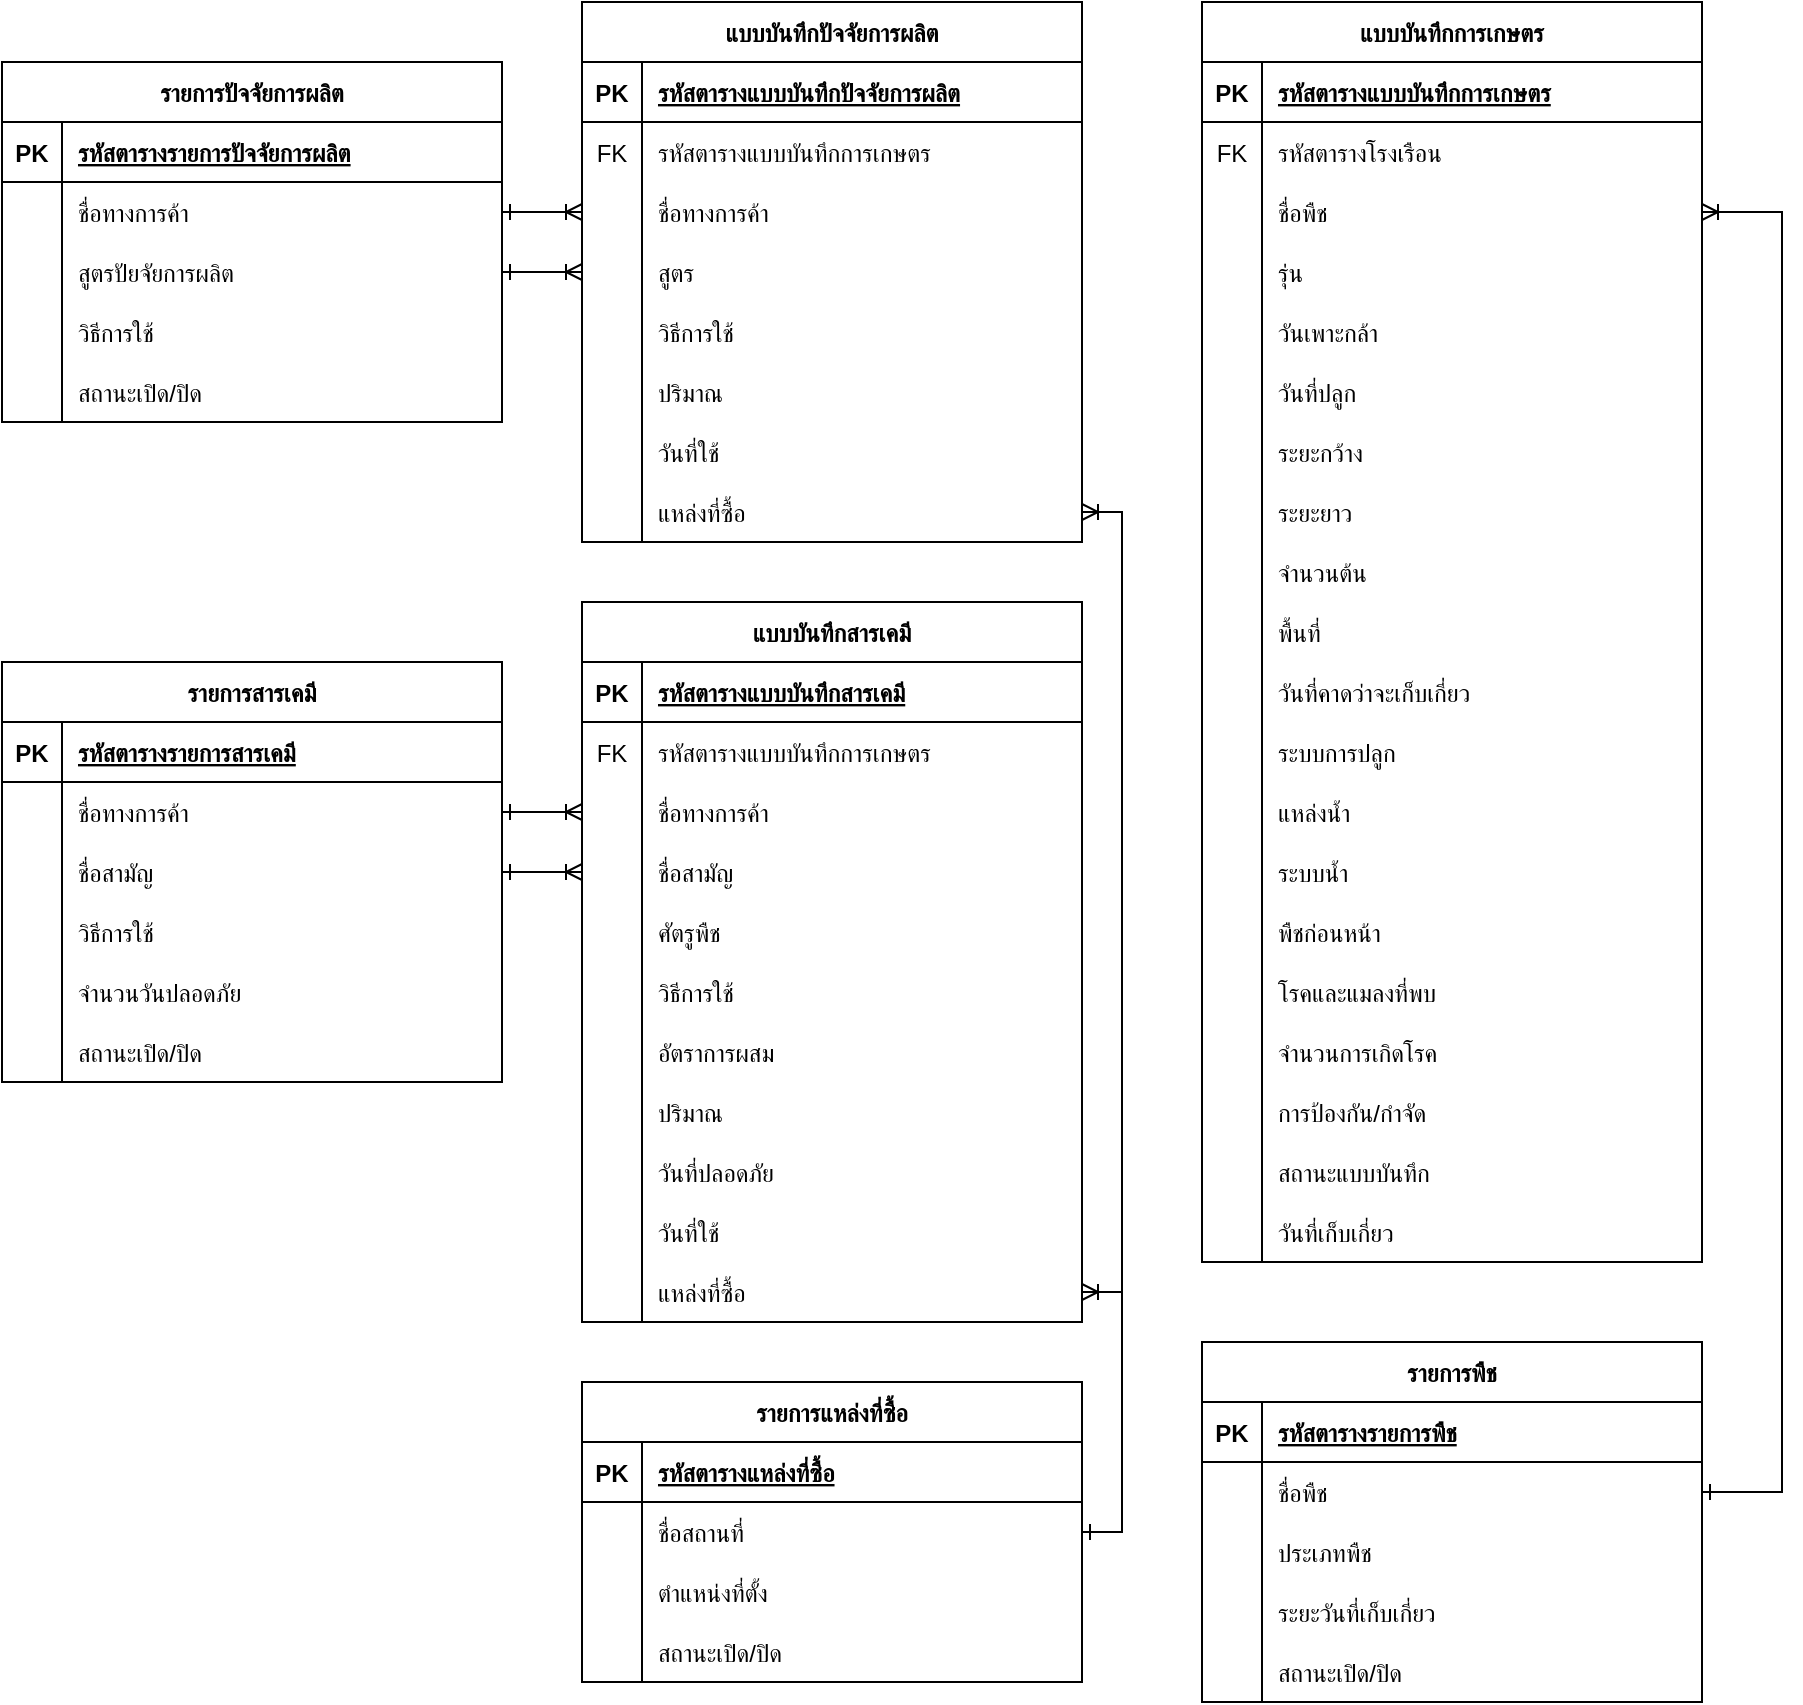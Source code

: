 <mxfile version="22.0.4" type="google">
  <diagram name="หน้า-1" id="a9iufac7fQIigksAjt5m">
    <mxGraphModel grid="1" page="1" gridSize="10" guides="1" tooltips="1" connect="1" arrows="1" fold="1" pageScale="1" pageWidth="827" pageHeight="1169" math="0" shadow="0">
      <root>
        <mxCell id="0" />
        <mxCell id="1" parent="0" />
        <mxCell id="EBDY0WHx-hTc3cElotci-1" value="รายการสารเคมี" style="shape=table;startSize=30;container=1;collapsible=1;childLayout=tableLayout;fixedRows=1;rowLines=0;fontStyle=1;align=center;resizeLast=1;" vertex="1" parent="1">
          <mxGeometry x="-520" y="530" width="250" height="210" as="geometry" />
        </mxCell>
        <mxCell id="EBDY0WHx-hTc3cElotci-2" value="" style="shape=partialRectangle;collapsible=0;dropTarget=0;pointerEvents=0;fillColor=none;points=[[0,0.5],[1,0.5]];portConstraint=eastwest;top=0;left=0;right=0;bottom=1;" vertex="1" parent="EBDY0WHx-hTc3cElotci-1">
          <mxGeometry y="30" width="250" height="30" as="geometry" />
        </mxCell>
        <mxCell id="EBDY0WHx-hTc3cElotci-3" value="PK" style="shape=partialRectangle;overflow=hidden;connectable=0;fillColor=none;top=0;left=0;bottom=0;right=0;fontStyle=1;" vertex="1" parent="EBDY0WHx-hTc3cElotci-2">
          <mxGeometry width="30" height="30" as="geometry">
            <mxRectangle width="30" height="30" as="alternateBounds" />
          </mxGeometry>
        </mxCell>
        <mxCell id="EBDY0WHx-hTc3cElotci-4" value="รหัสตารางรายการสารเคมี" style="shape=partialRectangle;overflow=hidden;connectable=0;fillColor=none;top=0;left=0;bottom=0;right=0;align=left;spacingLeft=6;fontStyle=5;" vertex="1" parent="EBDY0WHx-hTc3cElotci-2">
          <mxGeometry x="30" width="220" height="30" as="geometry">
            <mxRectangle width="220" height="30" as="alternateBounds" />
          </mxGeometry>
        </mxCell>
        <mxCell id="EBDY0WHx-hTc3cElotci-5" value="" style="shape=partialRectangle;collapsible=0;dropTarget=0;pointerEvents=0;fillColor=none;points=[[0,0.5],[1,0.5]];portConstraint=eastwest;top=0;left=0;right=0;bottom=0;" vertex="1" parent="EBDY0WHx-hTc3cElotci-1">
          <mxGeometry y="60" width="250" height="30" as="geometry" />
        </mxCell>
        <mxCell id="EBDY0WHx-hTc3cElotci-6" value="" style="shape=partialRectangle;overflow=hidden;connectable=0;fillColor=none;top=0;left=0;bottom=0;right=0;" vertex="1" parent="EBDY0WHx-hTc3cElotci-5">
          <mxGeometry width="30" height="30" as="geometry">
            <mxRectangle width="30" height="30" as="alternateBounds" />
          </mxGeometry>
        </mxCell>
        <mxCell id="EBDY0WHx-hTc3cElotci-7" value="ชื่อทางการค้า" style="shape=partialRectangle;overflow=hidden;connectable=0;fillColor=none;top=0;left=0;bottom=0;right=0;align=left;spacingLeft=6;" vertex="1" parent="EBDY0WHx-hTc3cElotci-5">
          <mxGeometry x="30" width="220" height="30" as="geometry">
            <mxRectangle width="220" height="30" as="alternateBounds" />
          </mxGeometry>
        </mxCell>
        <mxCell id="EBDY0WHx-hTc3cElotci-8" style="shape=partialRectangle;collapsible=0;dropTarget=0;pointerEvents=0;fillColor=none;points=[[0,0.5],[1,0.5]];portConstraint=eastwest;top=0;left=0;right=0;bottom=0;" vertex="1" parent="EBDY0WHx-hTc3cElotci-1">
          <mxGeometry y="90" width="250" height="30" as="geometry" />
        </mxCell>
        <mxCell id="EBDY0WHx-hTc3cElotci-9" value="" style="shape=partialRectangle;overflow=hidden;connectable=0;fillColor=none;top=0;left=0;bottom=0;right=0;" vertex="1" parent="EBDY0WHx-hTc3cElotci-8">
          <mxGeometry width="30" height="30" as="geometry">
            <mxRectangle width="30" height="30" as="alternateBounds" />
          </mxGeometry>
        </mxCell>
        <mxCell id="EBDY0WHx-hTc3cElotci-10" value="ชื่อสามัญ" style="shape=partialRectangle;overflow=hidden;connectable=0;fillColor=none;top=0;left=0;bottom=0;right=0;align=left;spacingLeft=6;" vertex="1" parent="EBDY0WHx-hTc3cElotci-8">
          <mxGeometry x="30" width="220" height="30" as="geometry">
            <mxRectangle width="220" height="30" as="alternateBounds" />
          </mxGeometry>
        </mxCell>
        <mxCell id="EBDY0WHx-hTc3cElotci-11" style="shape=partialRectangle;collapsible=0;dropTarget=0;pointerEvents=0;fillColor=none;points=[[0,0.5],[1,0.5]];portConstraint=eastwest;top=0;left=0;right=0;bottom=0;" vertex="1" parent="EBDY0WHx-hTc3cElotci-1">
          <mxGeometry y="120" width="250" height="30" as="geometry" />
        </mxCell>
        <mxCell id="EBDY0WHx-hTc3cElotci-12" style="shape=partialRectangle;overflow=hidden;connectable=0;fillColor=none;top=0;left=0;bottom=0;right=0;" vertex="1" parent="EBDY0WHx-hTc3cElotci-11">
          <mxGeometry width="30" height="30" as="geometry">
            <mxRectangle width="30" height="30" as="alternateBounds" />
          </mxGeometry>
        </mxCell>
        <mxCell id="EBDY0WHx-hTc3cElotci-13" value="วิธีการใช้" style="shape=partialRectangle;overflow=hidden;connectable=0;fillColor=none;top=0;left=0;bottom=0;right=0;align=left;spacingLeft=6;" vertex="1" parent="EBDY0WHx-hTc3cElotci-11">
          <mxGeometry x="30" width="220" height="30" as="geometry">
            <mxRectangle width="220" height="30" as="alternateBounds" />
          </mxGeometry>
        </mxCell>
        <mxCell id="EBDY0WHx-hTc3cElotci-14" style="shape=partialRectangle;collapsible=0;dropTarget=0;pointerEvents=0;fillColor=none;points=[[0,0.5],[1,0.5]];portConstraint=eastwest;top=0;left=0;right=0;bottom=0;" vertex="1" parent="EBDY0WHx-hTc3cElotci-1">
          <mxGeometry y="150" width="250" height="30" as="geometry" />
        </mxCell>
        <mxCell id="EBDY0WHx-hTc3cElotci-15" style="shape=partialRectangle;overflow=hidden;connectable=0;fillColor=none;top=0;left=0;bottom=0;right=0;" vertex="1" parent="EBDY0WHx-hTc3cElotci-14">
          <mxGeometry width="30" height="30" as="geometry">
            <mxRectangle width="30" height="30" as="alternateBounds" />
          </mxGeometry>
        </mxCell>
        <mxCell id="EBDY0WHx-hTc3cElotci-16" value="จำนวนวันปลอดภัย" style="shape=partialRectangle;overflow=hidden;connectable=0;fillColor=none;top=0;left=0;bottom=0;right=0;align=left;spacingLeft=6;" vertex="1" parent="EBDY0WHx-hTc3cElotci-14">
          <mxGeometry x="30" width="220" height="30" as="geometry">
            <mxRectangle width="220" height="30" as="alternateBounds" />
          </mxGeometry>
        </mxCell>
        <mxCell id="EBDY0WHx-hTc3cElotci-17" style="shape=partialRectangle;collapsible=0;dropTarget=0;pointerEvents=0;fillColor=none;points=[[0,0.5],[1,0.5]];portConstraint=eastwest;top=0;left=0;right=0;bottom=0;" vertex="1" parent="EBDY0WHx-hTc3cElotci-1">
          <mxGeometry y="180" width="250" height="30" as="geometry" />
        </mxCell>
        <mxCell id="EBDY0WHx-hTc3cElotci-18" value="" style="shape=partialRectangle;overflow=hidden;connectable=0;fillColor=none;top=0;left=0;bottom=0;right=0;" vertex="1" parent="EBDY0WHx-hTc3cElotci-17">
          <mxGeometry width="30" height="30" as="geometry">
            <mxRectangle width="30" height="30" as="alternateBounds" />
          </mxGeometry>
        </mxCell>
        <mxCell id="EBDY0WHx-hTc3cElotci-19" value="สถานะเปิด/ปิด" style="shape=partialRectangle;overflow=hidden;connectable=0;fillColor=none;top=0;left=0;bottom=0;right=0;align=left;spacingLeft=6;" vertex="1" parent="EBDY0WHx-hTc3cElotci-17">
          <mxGeometry x="30" width="220" height="30" as="geometry">
            <mxRectangle width="220" height="30" as="alternateBounds" />
          </mxGeometry>
        </mxCell>
        <mxCell id="EBDY0WHx-hTc3cElotci-20" value="รายการปัจจัยการผลิต" style="shape=table;startSize=30;container=1;collapsible=1;childLayout=tableLayout;fixedRows=1;rowLines=0;fontStyle=1;align=center;resizeLast=1;flipV=0;" vertex="1" parent="1">
          <mxGeometry x="-520" y="230" width="250" height="180" as="geometry" />
        </mxCell>
        <mxCell id="EBDY0WHx-hTc3cElotci-21" value="" style="shape=partialRectangle;collapsible=0;dropTarget=0;pointerEvents=0;fillColor=none;points=[[0,0.5],[1,0.5]];portConstraint=eastwest;top=0;left=0;right=0;bottom=1;" vertex="1" parent="EBDY0WHx-hTc3cElotci-20">
          <mxGeometry y="30" width="250" height="30" as="geometry" />
        </mxCell>
        <mxCell id="EBDY0WHx-hTc3cElotci-22" value="PK" style="shape=partialRectangle;overflow=hidden;connectable=0;fillColor=none;top=0;left=0;bottom=0;right=0;fontStyle=1;" vertex="1" parent="EBDY0WHx-hTc3cElotci-21">
          <mxGeometry width="30" height="30" as="geometry">
            <mxRectangle width="30" height="30" as="alternateBounds" />
          </mxGeometry>
        </mxCell>
        <mxCell id="EBDY0WHx-hTc3cElotci-23" value="รหัสตารางรายการปัจจัยการผลิต" style="shape=partialRectangle;overflow=hidden;connectable=0;fillColor=none;top=0;left=0;bottom=0;right=0;align=left;spacingLeft=6;fontStyle=5;" vertex="1" parent="EBDY0WHx-hTc3cElotci-21">
          <mxGeometry x="30" width="220" height="30" as="geometry">
            <mxRectangle width="220" height="30" as="alternateBounds" />
          </mxGeometry>
        </mxCell>
        <mxCell id="EBDY0WHx-hTc3cElotci-24" value="" style="shape=partialRectangle;collapsible=0;dropTarget=0;pointerEvents=0;fillColor=none;points=[[0,0.5],[1,0.5]];portConstraint=eastwest;top=0;left=0;right=0;bottom=0;" vertex="1" parent="EBDY0WHx-hTc3cElotci-20">
          <mxGeometry y="60" width="250" height="30" as="geometry" />
        </mxCell>
        <mxCell id="EBDY0WHx-hTc3cElotci-25" value="" style="shape=partialRectangle;overflow=hidden;connectable=0;fillColor=none;top=0;left=0;bottom=0;right=0;" vertex="1" parent="EBDY0WHx-hTc3cElotci-24">
          <mxGeometry width="30" height="30" as="geometry">
            <mxRectangle width="30" height="30" as="alternateBounds" />
          </mxGeometry>
        </mxCell>
        <mxCell id="EBDY0WHx-hTc3cElotci-26" value="ชื่อทางการค้า" style="shape=partialRectangle;overflow=hidden;connectable=0;fillColor=none;top=0;left=0;bottom=0;right=0;align=left;spacingLeft=6;" vertex="1" parent="EBDY0WHx-hTc3cElotci-24">
          <mxGeometry x="30" width="220" height="30" as="geometry">
            <mxRectangle width="220" height="30" as="alternateBounds" />
          </mxGeometry>
        </mxCell>
        <mxCell id="EBDY0WHx-hTc3cElotci-27" style="shape=partialRectangle;collapsible=0;dropTarget=0;pointerEvents=0;fillColor=none;points=[[0,0.5],[1,0.5]];portConstraint=eastwest;top=0;left=0;right=0;bottom=0;" vertex="1" parent="EBDY0WHx-hTc3cElotci-20">
          <mxGeometry y="90" width="250" height="30" as="geometry" />
        </mxCell>
        <mxCell id="EBDY0WHx-hTc3cElotci-28" value="" style="shape=partialRectangle;overflow=hidden;connectable=0;fillColor=none;top=0;left=0;bottom=0;right=0;" vertex="1" parent="EBDY0WHx-hTc3cElotci-27">
          <mxGeometry width="30" height="30" as="geometry">
            <mxRectangle width="30" height="30" as="alternateBounds" />
          </mxGeometry>
        </mxCell>
        <mxCell id="EBDY0WHx-hTc3cElotci-29" value="สูตรปัยจัยการผลิต" style="shape=partialRectangle;overflow=hidden;connectable=0;fillColor=none;top=0;left=0;bottom=0;right=0;align=left;spacingLeft=6;" vertex="1" parent="EBDY0WHx-hTc3cElotci-27">
          <mxGeometry x="30" width="220" height="30" as="geometry">
            <mxRectangle width="220" height="30" as="alternateBounds" />
          </mxGeometry>
        </mxCell>
        <mxCell id="EBDY0WHx-hTc3cElotci-30" style="shape=partialRectangle;collapsible=0;dropTarget=0;pointerEvents=0;fillColor=none;points=[[0,0.5],[1,0.5]];portConstraint=eastwest;top=0;left=0;right=0;bottom=0;" vertex="1" parent="EBDY0WHx-hTc3cElotci-20">
          <mxGeometry y="120" width="250" height="30" as="geometry" />
        </mxCell>
        <mxCell id="EBDY0WHx-hTc3cElotci-31" style="shape=partialRectangle;overflow=hidden;connectable=0;fillColor=none;top=0;left=0;bottom=0;right=0;" vertex="1" parent="EBDY0WHx-hTc3cElotci-30">
          <mxGeometry width="30" height="30" as="geometry">
            <mxRectangle width="30" height="30" as="alternateBounds" />
          </mxGeometry>
        </mxCell>
        <mxCell id="EBDY0WHx-hTc3cElotci-32" value="วิธีการใช้" style="shape=partialRectangle;overflow=hidden;connectable=0;fillColor=none;top=0;left=0;bottom=0;right=0;align=left;spacingLeft=6;" vertex="1" parent="EBDY0WHx-hTc3cElotci-30">
          <mxGeometry x="30" width="220" height="30" as="geometry">
            <mxRectangle width="220" height="30" as="alternateBounds" />
          </mxGeometry>
        </mxCell>
        <mxCell id="EBDY0WHx-hTc3cElotci-33" style="shape=partialRectangle;collapsible=0;dropTarget=0;pointerEvents=0;fillColor=none;points=[[0,0.5],[1,0.5]];portConstraint=eastwest;top=0;left=0;right=0;bottom=0;" vertex="1" parent="EBDY0WHx-hTc3cElotci-20">
          <mxGeometry y="150" width="250" height="30" as="geometry" />
        </mxCell>
        <mxCell id="EBDY0WHx-hTc3cElotci-34" style="shape=partialRectangle;overflow=hidden;connectable=0;fillColor=none;top=0;left=0;bottom=0;right=0;" vertex="1" parent="EBDY0WHx-hTc3cElotci-33">
          <mxGeometry width="30" height="30" as="geometry">
            <mxRectangle width="30" height="30" as="alternateBounds" />
          </mxGeometry>
        </mxCell>
        <mxCell id="EBDY0WHx-hTc3cElotci-35" value="สถานะเปิด/ปิด" style="shape=partialRectangle;overflow=hidden;connectable=0;fillColor=none;top=0;left=0;bottom=0;right=0;align=left;spacingLeft=6;" vertex="1" parent="EBDY0WHx-hTc3cElotci-33">
          <mxGeometry x="30" width="220" height="30" as="geometry">
            <mxRectangle width="220" height="30" as="alternateBounds" />
          </mxGeometry>
        </mxCell>
        <mxCell id="EBDY0WHx-hTc3cElotci-36" value="แบบบันทึกสารเคมี" style="shape=table;startSize=30;container=1;collapsible=1;childLayout=tableLayout;fixedRows=1;rowLines=0;fontStyle=1;align=center;resizeLast=1;" vertex="1" parent="1">
          <mxGeometry x="-230" y="500" width="250" height="360" as="geometry" />
        </mxCell>
        <mxCell id="EBDY0WHx-hTc3cElotci-37" value="" style="shape=partialRectangle;collapsible=0;dropTarget=0;pointerEvents=0;fillColor=none;points=[[0,0.5],[1,0.5]];portConstraint=eastwest;top=0;left=0;right=0;bottom=1;" vertex="1" parent="EBDY0WHx-hTc3cElotci-36">
          <mxGeometry y="30" width="250" height="30" as="geometry" />
        </mxCell>
        <mxCell id="EBDY0WHx-hTc3cElotci-38" value="PK" style="shape=partialRectangle;overflow=hidden;connectable=0;fillColor=none;top=0;left=0;bottom=0;right=0;fontStyle=1;" vertex="1" parent="EBDY0WHx-hTc3cElotci-37">
          <mxGeometry width="30" height="30" as="geometry">
            <mxRectangle width="30" height="30" as="alternateBounds" />
          </mxGeometry>
        </mxCell>
        <mxCell id="EBDY0WHx-hTc3cElotci-39" value="รหัสตารางแบบบันทึกสารเคมี" style="shape=partialRectangle;overflow=hidden;connectable=0;fillColor=none;top=0;left=0;bottom=0;right=0;align=left;spacingLeft=6;fontStyle=5;" vertex="1" parent="EBDY0WHx-hTc3cElotci-37">
          <mxGeometry x="30" width="220" height="30" as="geometry">
            <mxRectangle width="220" height="30" as="alternateBounds" />
          </mxGeometry>
        </mxCell>
        <mxCell id="EBDY0WHx-hTc3cElotci-40" value="" style="shape=partialRectangle;collapsible=0;dropTarget=0;pointerEvents=0;fillColor=none;points=[[0,0.5],[1,0.5]];portConstraint=eastwest;top=0;left=0;right=0;bottom=0;" vertex="1" parent="EBDY0WHx-hTc3cElotci-36">
          <mxGeometry y="60" width="250" height="30" as="geometry" />
        </mxCell>
        <mxCell id="EBDY0WHx-hTc3cElotci-41" value="FK" style="shape=partialRectangle;overflow=hidden;connectable=0;fillColor=none;top=0;left=0;bottom=0;right=0;" vertex="1" parent="EBDY0WHx-hTc3cElotci-40">
          <mxGeometry width="30" height="30" as="geometry">
            <mxRectangle width="30" height="30" as="alternateBounds" />
          </mxGeometry>
        </mxCell>
        <mxCell id="EBDY0WHx-hTc3cElotci-42" value="รหัสตารางแบบบันทึกการเกษตร" style="shape=partialRectangle;overflow=hidden;connectable=0;fillColor=none;top=0;left=0;bottom=0;right=0;align=left;spacingLeft=6;" vertex="1" parent="EBDY0WHx-hTc3cElotci-40">
          <mxGeometry x="30" width="220" height="30" as="geometry">
            <mxRectangle width="220" height="30" as="alternateBounds" />
          </mxGeometry>
        </mxCell>
        <mxCell id="EBDY0WHx-hTc3cElotci-43" style="shape=partialRectangle;collapsible=0;dropTarget=0;pointerEvents=0;fillColor=none;points=[[0,0.5],[1,0.5]];portConstraint=eastwest;top=0;left=0;right=0;bottom=0;" vertex="1" parent="EBDY0WHx-hTc3cElotci-36">
          <mxGeometry y="90" width="250" height="30" as="geometry" />
        </mxCell>
        <mxCell id="EBDY0WHx-hTc3cElotci-44" value="" style="shape=partialRectangle;overflow=hidden;connectable=0;fillColor=none;top=0;left=0;bottom=0;right=0;" vertex="1" parent="EBDY0WHx-hTc3cElotci-43">
          <mxGeometry width="30" height="30" as="geometry">
            <mxRectangle width="30" height="30" as="alternateBounds" />
          </mxGeometry>
        </mxCell>
        <mxCell id="EBDY0WHx-hTc3cElotci-45" value="ชื่อทางการค้า" style="shape=partialRectangle;overflow=hidden;connectable=0;fillColor=none;top=0;left=0;bottom=0;right=0;align=left;spacingLeft=6;" vertex="1" parent="EBDY0WHx-hTc3cElotci-43">
          <mxGeometry x="30" width="220" height="30" as="geometry">
            <mxRectangle width="220" height="30" as="alternateBounds" />
          </mxGeometry>
        </mxCell>
        <mxCell id="EBDY0WHx-hTc3cElotci-46" style="shape=partialRectangle;collapsible=0;dropTarget=0;pointerEvents=0;fillColor=none;points=[[0,0.5],[1,0.5]];portConstraint=eastwest;top=0;left=0;right=0;bottom=0;" vertex="1" parent="EBDY0WHx-hTc3cElotci-36">
          <mxGeometry y="120" width="250" height="30" as="geometry" />
        </mxCell>
        <mxCell id="EBDY0WHx-hTc3cElotci-47" style="shape=partialRectangle;overflow=hidden;connectable=0;fillColor=none;top=0;left=0;bottom=0;right=0;" vertex="1" parent="EBDY0WHx-hTc3cElotci-46">
          <mxGeometry width="30" height="30" as="geometry">
            <mxRectangle width="30" height="30" as="alternateBounds" />
          </mxGeometry>
        </mxCell>
        <mxCell id="EBDY0WHx-hTc3cElotci-48" value="ชื่อสามัญ" style="shape=partialRectangle;overflow=hidden;connectable=0;fillColor=none;top=0;left=0;bottom=0;right=0;align=left;spacingLeft=6;" vertex="1" parent="EBDY0WHx-hTc3cElotci-46">
          <mxGeometry x="30" width="220" height="30" as="geometry">
            <mxRectangle width="220" height="30" as="alternateBounds" />
          </mxGeometry>
        </mxCell>
        <mxCell id="EBDY0WHx-hTc3cElotci-49" style="shape=partialRectangle;collapsible=0;dropTarget=0;pointerEvents=0;fillColor=none;points=[[0,0.5],[1,0.5]];portConstraint=eastwest;top=0;left=0;right=0;bottom=0;" vertex="1" parent="EBDY0WHx-hTc3cElotci-36">
          <mxGeometry y="150" width="250" height="30" as="geometry" />
        </mxCell>
        <mxCell id="EBDY0WHx-hTc3cElotci-50" style="shape=partialRectangle;overflow=hidden;connectable=0;fillColor=none;top=0;left=0;bottom=0;right=0;" vertex="1" parent="EBDY0WHx-hTc3cElotci-49">
          <mxGeometry width="30" height="30" as="geometry">
            <mxRectangle width="30" height="30" as="alternateBounds" />
          </mxGeometry>
        </mxCell>
        <mxCell id="EBDY0WHx-hTc3cElotci-51" value="ศัตรูพืช" style="shape=partialRectangle;overflow=hidden;connectable=0;fillColor=none;top=0;left=0;bottom=0;right=0;align=left;spacingLeft=6;" vertex="1" parent="EBDY0WHx-hTc3cElotci-49">
          <mxGeometry x="30" width="220" height="30" as="geometry">
            <mxRectangle width="220" height="30" as="alternateBounds" />
          </mxGeometry>
        </mxCell>
        <mxCell id="EBDY0WHx-hTc3cElotci-52" style="shape=partialRectangle;collapsible=0;dropTarget=0;pointerEvents=0;fillColor=none;points=[[0,0.5],[1,0.5]];portConstraint=eastwest;top=0;left=0;right=0;bottom=0;" vertex="1" parent="EBDY0WHx-hTc3cElotci-36">
          <mxGeometry y="180" width="250" height="30" as="geometry" />
        </mxCell>
        <mxCell id="EBDY0WHx-hTc3cElotci-53" value="" style="shape=partialRectangle;overflow=hidden;connectable=0;fillColor=none;top=0;left=0;bottom=0;right=0;" vertex="1" parent="EBDY0WHx-hTc3cElotci-52">
          <mxGeometry width="30" height="30" as="geometry">
            <mxRectangle width="30" height="30" as="alternateBounds" />
          </mxGeometry>
        </mxCell>
        <mxCell id="EBDY0WHx-hTc3cElotci-54" value="วิธีการใช้" style="shape=partialRectangle;overflow=hidden;connectable=0;fillColor=none;top=0;left=0;bottom=0;right=0;align=left;spacingLeft=6;" vertex="1" parent="EBDY0WHx-hTc3cElotci-52">
          <mxGeometry x="30" width="220" height="30" as="geometry">
            <mxRectangle width="220" height="30" as="alternateBounds" />
          </mxGeometry>
        </mxCell>
        <mxCell id="EBDY0WHx-hTc3cElotci-55" style="shape=partialRectangle;collapsible=0;dropTarget=0;pointerEvents=0;fillColor=none;points=[[0,0.5],[1,0.5]];portConstraint=eastwest;top=0;left=0;right=0;bottom=0;" vertex="1" parent="EBDY0WHx-hTc3cElotci-36">
          <mxGeometry y="210" width="250" height="30" as="geometry" />
        </mxCell>
        <mxCell id="EBDY0WHx-hTc3cElotci-56" style="shape=partialRectangle;overflow=hidden;connectable=0;fillColor=none;top=0;left=0;bottom=0;right=0;" vertex="1" parent="EBDY0WHx-hTc3cElotci-55">
          <mxGeometry width="30" height="30" as="geometry">
            <mxRectangle width="30" height="30" as="alternateBounds" />
          </mxGeometry>
        </mxCell>
        <mxCell id="EBDY0WHx-hTc3cElotci-57" value="อัตราการผสม" style="shape=partialRectangle;overflow=hidden;connectable=0;fillColor=none;top=0;left=0;bottom=0;right=0;align=left;spacingLeft=6;" vertex="1" parent="EBDY0WHx-hTc3cElotci-55">
          <mxGeometry x="30" width="220" height="30" as="geometry">
            <mxRectangle width="220" height="30" as="alternateBounds" />
          </mxGeometry>
        </mxCell>
        <mxCell id="EBDY0WHx-hTc3cElotci-58" style="shape=partialRectangle;collapsible=0;dropTarget=0;pointerEvents=0;fillColor=none;points=[[0,0.5],[1,0.5]];portConstraint=eastwest;top=0;left=0;right=0;bottom=0;" vertex="1" parent="EBDY0WHx-hTc3cElotci-36">
          <mxGeometry y="240" width="250" height="30" as="geometry" />
        </mxCell>
        <mxCell id="EBDY0WHx-hTc3cElotci-59" style="shape=partialRectangle;overflow=hidden;connectable=0;fillColor=none;top=0;left=0;bottom=0;right=0;" vertex="1" parent="EBDY0WHx-hTc3cElotci-58">
          <mxGeometry width="30" height="30" as="geometry">
            <mxRectangle width="30" height="30" as="alternateBounds" />
          </mxGeometry>
        </mxCell>
        <mxCell id="EBDY0WHx-hTc3cElotci-60" value="ปริมาณ" style="shape=partialRectangle;overflow=hidden;connectable=0;fillColor=none;top=0;left=0;bottom=0;right=0;align=left;spacingLeft=6;" vertex="1" parent="EBDY0WHx-hTc3cElotci-58">
          <mxGeometry x="30" width="220" height="30" as="geometry">
            <mxRectangle width="220" height="30" as="alternateBounds" />
          </mxGeometry>
        </mxCell>
        <mxCell id="EBDY0WHx-hTc3cElotci-61" style="shape=partialRectangle;collapsible=0;dropTarget=0;pointerEvents=0;fillColor=none;points=[[0,0.5],[1,0.5]];portConstraint=eastwest;top=0;left=0;right=0;bottom=0;" vertex="1" parent="EBDY0WHx-hTc3cElotci-36">
          <mxGeometry y="270" width="250" height="30" as="geometry" />
        </mxCell>
        <mxCell id="EBDY0WHx-hTc3cElotci-62" style="shape=partialRectangle;overflow=hidden;connectable=0;fillColor=none;top=0;left=0;bottom=0;right=0;" vertex="1" parent="EBDY0WHx-hTc3cElotci-61">
          <mxGeometry width="30" height="30" as="geometry">
            <mxRectangle width="30" height="30" as="alternateBounds" />
          </mxGeometry>
        </mxCell>
        <mxCell id="EBDY0WHx-hTc3cElotci-63" value="วันที่ปลอดภัย" style="shape=partialRectangle;overflow=hidden;connectable=0;fillColor=none;top=0;left=0;bottom=0;right=0;align=left;spacingLeft=6;" vertex="1" parent="EBDY0WHx-hTc3cElotci-61">
          <mxGeometry x="30" width="220" height="30" as="geometry">
            <mxRectangle width="220" height="30" as="alternateBounds" />
          </mxGeometry>
        </mxCell>
        <mxCell id="EBDY0WHx-hTc3cElotci-64" style="shape=partialRectangle;collapsible=0;dropTarget=0;pointerEvents=0;fillColor=none;points=[[0,0.5],[1,0.5]];portConstraint=eastwest;top=0;left=0;right=0;bottom=0;" vertex="1" parent="EBDY0WHx-hTc3cElotci-36">
          <mxGeometry y="300" width="250" height="30" as="geometry" />
        </mxCell>
        <mxCell id="EBDY0WHx-hTc3cElotci-65" style="shape=partialRectangle;overflow=hidden;connectable=0;fillColor=none;top=0;left=0;bottom=0;right=0;" vertex="1" parent="EBDY0WHx-hTc3cElotci-64">
          <mxGeometry width="30" height="30" as="geometry">
            <mxRectangle width="30" height="30" as="alternateBounds" />
          </mxGeometry>
        </mxCell>
        <mxCell id="EBDY0WHx-hTc3cElotci-66" value="วันที่ใช้" style="shape=partialRectangle;overflow=hidden;connectable=0;fillColor=none;top=0;left=0;bottom=0;right=0;align=left;spacingLeft=6;" vertex="1" parent="EBDY0WHx-hTc3cElotci-64">
          <mxGeometry x="30" width="220" height="30" as="geometry">
            <mxRectangle width="220" height="30" as="alternateBounds" />
          </mxGeometry>
        </mxCell>
        <mxCell id="EBDY0WHx-hTc3cElotci-67" style="shape=partialRectangle;collapsible=0;dropTarget=0;pointerEvents=0;fillColor=none;points=[[0,0.5],[1,0.5]];portConstraint=eastwest;top=0;left=0;right=0;bottom=0;" vertex="1" parent="EBDY0WHx-hTc3cElotci-36">
          <mxGeometry y="330" width="250" height="30" as="geometry" />
        </mxCell>
        <mxCell id="EBDY0WHx-hTc3cElotci-68" style="shape=partialRectangle;overflow=hidden;connectable=0;fillColor=none;top=0;left=0;bottom=0;right=0;" vertex="1" parent="EBDY0WHx-hTc3cElotci-67">
          <mxGeometry width="30" height="30" as="geometry">
            <mxRectangle width="30" height="30" as="alternateBounds" />
          </mxGeometry>
        </mxCell>
        <mxCell id="EBDY0WHx-hTc3cElotci-69" value="แหล่งที่ซื้อ" style="shape=partialRectangle;overflow=hidden;connectable=0;fillColor=none;top=0;left=0;bottom=0;right=0;align=left;spacingLeft=6;" vertex="1" parent="EBDY0WHx-hTc3cElotci-67">
          <mxGeometry x="30" width="220" height="30" as="geometry">
            <mxRectangle width="220" height="30" as="alternateBounds" />
          </mxGeometry>
        </mxCell>
        <mxCell id="EBDY0WHx-hTc3cElotci-70" value="แบบบันทึกปัจจัยการผลิต" style="shape=table;startSize=30;container=1;collapsible=1;childLayout=tableLayout;fixedRows=1;rowLines=0;fontStyle=1;align=center;resizeLast=1;" vertex="1" parent="1">
          <mxGeometry x="-230" y="200" width="250" height="270" as="geometry" />
        </mxCell>
        <mxCell id="EBDY0WHx-hTc3cElotci-71" value="" style="shape=partialRectangle;collapsible=0;dropTarget=0;pointerEvents=0;fillColor=none;points=[[0,0.5],[1,0.5]];portConstraint=eastwest;top=0;left=0;right=0;bottom=1;" vertex="1" parent="EBDY0WHx-hTc3cElotci-70">
          <mxGeometry y="30" width="250" height="30" as="geometry" />
        </mxCell>
        <mxCell id="EBDY0WHx-hTc3cElotci-72" value="PK" style="shape=partialRectangle;overflow=hidden;connectable=0;fillColor=none;top=0;left=0;bottom=0;right=0;fontStyle=1;" vertex="1" parent="EBDY0WHx-hTc3cElotci-71">
          <mxGeometry width="30" height="30" as="geometry">
            <mxRectangle width="30" height="30" as="alternateBounds" />
          </mxGeometry>
        </mxCell>
        <mxCell id="EBDY0WHx-hTc3cElotci-73" value="รหัสตารางแบบบันทึกปัจจัยการผลิต" style="shape=partialRectangle;overflow=hidden;connectable=0;fillColor=none;top=0;left=0;bottom=0;right=0;align=left;spacingLeft=6;fontStyle=5;" vertex="1" parent="EBDY0WHx-hTc3cElotci-71">
          <mxGeometry x="30" width="220" height="30" as="geometry">
            <mxRectangle width="220" height="30" as="alternateBounds" />
          </mxGeometry>
        </mxCell>
        <mxCell id="EBDY0WHx-hTc3cElotci-74" value="" style="shape=partialRectangle;collapsible=0;dropTarget=0;pointerEvents=0;fillColor=none;points=[[0,0.5],[1,0.5]];portConstraint=eastwest;top=0;left=0;right=0;bottom=0;" vertex="1" parent="EBDY0WHx-hTc3cElotci-70">
          <mxGeometry y="60" width="250" height="30" as="geometry" />
        </mxCell>
        <mxCell id="EBDY0WHx-hTc3cElotci-75" value="FK" style="shape=partialRectangle;overflow=hidden;connectable=0;fillColor=none;top=0;left=0;bottom=0;right=0;" vertex="1" parent="EBDY0WHx-hTc3cElotci-74">
          <mxGeometry width="30" height="30" as="geometry">
            <mxRectangle width="30" height="30" as="alternateBounds" />
          </mxGeometry>
        </mxCell>
        <mxCell id="EBDY0WHx-hTc3cElotci-76" value="รหัสตารางแบบบันทึกการเกษตร" style="shape=partialRectangle;overflow=hidden;connectable=0;fillColor=none;top=0;left=0;bottom=0;right=0;align=left;spacingLeft=6;" vertex="1" parent="EBDY0WHx-hTc3cElotci-74">
          <mxGeometry x="30" width="220" height="30" as="geometry">
            <mxRectangle width="220" height="30" as="alternateBounds" />
          </mxGeometry>
        </mxCell>
        <mxCell id="EBDY0WHx-hTc3cElotci-77" style="shape=partialRectangle;collapsible=0;dropTarget=0;pointerEvents=0;fillColor=none;points=[[0,0.5],[1,0.5]];portConstraint=eastwest;top=0;left=0;right=0;bottom=0;" vertex="1" parent="EBDY0WHx-hTc3cElotci-70">
          <mxGeometry y="90" width="250" height="30" as="geometry" />
        </mxCell>
        <mxCell id="EBDY0WHx-hTc3cElotci-78" value="" style="shape=partialRectangle;overflow=hidden;connectable=0;fillColor=none;top=0;left=0;bottom=0;right=0;" vertex="1" parent="EBDY0WHx-hTc3cElotci-77">
          <mxGeometry width="30" height="30" as="geometry">
            <mxRectangle width="30" height="30" as="alternateBounds" />
          </mxGeometry>
        </mxCell>
        <mxCell id="EBDY0WHx-hTc3cElotci-79" value="ชื่อทางการค้า" style="shape=partialRectangle;overflow=hidden;connectable=0;fillColor=none;top=0;left=0;bottom=0;right=0;align=left;spacingLeft=6;" vertex="1" parent="EBDY0WHx-hTc3cElotci-77">
          <mxGeometry x="30" width="220" height="30" as="geometry">
            <mxRectangle width="220" height="30" as="alternateBounds" />
          </mxGeometry>
        </mxCell>
        <mxCell id="EBDY0WHx-hTc3cElotci-80" style="shape=partialRectangle;collapsible=0;dropTarget=0;pointerEvents=0;fillColor=none;points=[[0,0.5],[1,0.5]];portConstraint=eastwest;top=0;left=0;right=0;bottom=0;" vertex="1" parent="EBDY0WHx-hTc3cElotci-70">
          <mxGeometry y="120" width="250" height="30" as="geometry" />
        </mxCell>
        <mxCell id="EBDY0WHx-hTc3cElotci-81" style="shape=partialRectangle;overflow=hidden;connectable=0;fillColor=none;top=0;left=0;bottom=0;right=0;" vertex="1" parent="EBDY0WHx-hTc3cElotci-80">
          <mxGeometry width="30" height="30" as="geometry">
            <mxRectangle width="30" height="30" as="alternateBounds" />
          </mxGeometry>
        </mxCell>
        <mxCell id="EBDY0WHx-hTc3cElotci-82" value="สูตร" style="shape=partialRectangle;overflow=hidden;connectable=0;fillColor=none;top=0;left=0;bottom=0;right=0;align=left;spacingLeft=6;" vertex="1" parent="EBDY0WHx-hTc3cElotci-80">
          <mxGeometry x="30" width="220" height="30" as="geometry">
            <mxRectangle width="220" height="30" as="alternateBounds" />
          </mxGeometry>
        </mxCell>
        <mxCell id="EBDY0WHx-hTc3cElotci-83" style="shape=partialRectangle;collapsible=0;dropTarget=0;pointerEvents=0;fillColor=none;points=[[0,0.5],[1,0.5]];portConstraint=eastwest;top=0;left=0;right=0;bottom=0;" vertex="1" parent="EBDY0WHx-hTc3cElotci-70">
          <mxGeometry y="150" width="250" height="30" as="geometry" />
        </mxCell>
        <mxCell id="EBDY0WHx-hTc3cElotci-84" value="" style="shape=partialRectangle;overflow=hidden;connectable=0;fillColor=none;top=0;left=0;bottom=0;right=0;" vertex="1" parent="EBDY0WHx-hTc3cElotci-83">
          <mxGeometry width="30" height="30" as="geometry">
            <mxRectangle width="30" height="30" as="alternateBounds" />
          </mxGeometry>
        </mxCell>
        <mxCell id="EBDY0WHx-hTc3cElotci-85" value="วิธีการใช้" style="shape=partialRectangle;overflow=hidden;connectable=0;fillColor=none;top=0;left=0;bottom=0;right=0;align=left;spacingLeft=6;" vertex="1" parent="EBDY0WHx-hTc3cElotci-83">
          <mxGeometry x="30" width="220" height="30" as="geometry">
            <mxRectangle width="220" height="30" as="alternateBounds" />
          </mxGeometry>
        </mxCell>
        <mxCell id="EBDY0WHx-hTc3cElotci-86" style="shape=partialRectangle;collapsible=0;dropTarget=0;pointerEvents=0;fillColor=none;points=[[0,0.5],[1,0.5]];portConstraint=eastwest;top=0;left=0;right=0;bottom=0;" vertex="1" parent="EBDY0WHx-hTc3cElotci-70">
          <mxGeometry y="180" width="250" height="30" as="geometry" />
        </mxCell>
        <mxCell id="EBDY0WHx-hTc3cElotci-87" style="shape=partialRectangle;overflow=hidden;connectable=0;fillColor=none;top=0;left=0;bottom=0;right=0;" vertex="1" parent="EBDY0WHx-hTc3cElotci-86">
          <mxGeometry width="30" height="30" as="geometry">
            <mxRectangle width="30" height="30" as="alternateBounds" />
          </mxGeometry>
        </mxCell>
        <mxCell id="EBDY0WHx-hTc3cElotci-88" value="ปริมาณ" style="shape=partialRectangle;overflow=hidden;connectable=0;fillColor=none;top=0;left=0;bottom=0;right=0;align=left;spacingLeft=6;" vertex="1" parent="EBDY0WHx-hTc3cElotci-86">
          <mxGeometry x="30" width="220" height="30" as="geometry">
            <mxRectangle width="220" height="30" as="alternateBounds" />
          </mxGeometry>
        </mxCell>
        <mxCell id="EBDY0WHx-hTc3cElotci-89" style="shape=partialRectangle;collapsible=0;dropTarget=0;pointerEvents=0;fillColor=none;points=[[0,0.5],[1,0.5]];portConstraint=eastwest;top=0;left=0;right=0;bottom=0;" vertex="1" parent="EBDY0WHx-hTc3cElotci-70">
          <mxGeometry y="210" width="250" height="30" as="geometry" />
        </mxCell>
        <mxCell id="EBDY0WHx-hTc3cElotci-90" style="shape=partialRectangle;overflow=hidden;connectable=0;fillColor=none;top=0;left=0;bottom=0;right=0;" vertex="1" parent="EBDY0WHx-hTc3cElotci-89">
          <mxGeometry width="30" height="30" as="geometry">
            <mxRectangle width="30" height="30" as="alternateBounds" />
          </mxGeometry>
        </mxCell>
        <mxCell id="EBDY0WHx-hTc3cElotci-91" value="วันที่ใช้" style="shape=partialRectangle;overflow=hidden;connectable=0;fillColor=none;top=0;left=0;bottom=0;right=0;align=left;spacingLeft=6;" vertex="1" parent="EBDY0WHx-hTc3cElotci-89">
          <mxGeometry x="30" width="220" height="30" as="geometry">
            <mxRectangle width="220" height="30" as="alternateBounds" />
          </mxGeometry>
        </mxCell>
        <mxCell id="EBDY0WHx-hTc3cElotci-92" style="shape=partialRectangle;collapsible=0;dropTarget=0;pointerEvents=0;fillColor=none;points=[[0,0.5],[1,0.5]];portConstraint=eastwest;top=0;left=0;right=0;bottom=0;" vertex="1" parent="EBDY0WHx-hTc3cElotci-70">
          <mxGeometry y="240" width="250" height="30" as="geometry" />
        </mxCell>
        <mxCell id="EBDY0WHx-hTc3cElotci-93" style="shape=partialRectangle;overflow=hidden;connectable=0;fillColor=none;top=0;left=0;bottom=0;right=0;" vertex="1" parent="EBDY0WHx-hTc3cElotci-92">
          <mxGeometry width="30" height="30" as="geometry">
            <mxRectangle width="30" height="30" as="alternateBounds" />
          </mxGeometry>
        </mxCell>
        <mxCell id="EBDY0WHx-hTc3cElotci-94" value="แหล่งที่ซื้อ" style="shape=partialRectangle;overflow=hidden;connectable=0;fillColor=none;top=0;left=0;bottom=0;right=0;align=left;spacingLeft=6;" vertex="1" parent="EBDY0WHx-hTc3cElotci-92">
          <mxGeometry x="30" width="220" height="30" as="geometry">
            <mxRectangle width="220" height="30" as="alternateBounds" />
          </mxGeometry>
        </mxCell>
        <mxCell id="EBDY0WHx-hTc3cElotci-95" value="แบบบันทึกการเกษตร" style="shape=table;startSize=30;container=1;collapsible=1;childLayout=tableLayout;fixedRows=1;rowLines=0;fontStyle=1;align=center;resizeLast=1;" vertex="1" parent="1">
          <mxGeometry x="80" y="200" width="250" height="630" as="geometry" />
        </mxCell>
        <mxCell id="EBDY0WHx-hTc3cElotci-96" value="" style="shape=partialRectangle;collapsible=0;dropTarget=0;pointerEvents=0;fillColor=none;points=[[0,0.5],[1,0.5]];portConstraint=eastwest;top=0;left=0;right=0;bottom=1;" vertex="1" parent="EBDY0WHx-hTc3cElotci-95">
          <mxGeometry y="30" width="250" height="30" as="geometry" />
        </mxCell>
        <mxCell id="EBDY0WHx-hTc3cElotci-97" value="PK" style="shape=partialRectangle;overflow=hidden;connectable=0;fillColor=none;top=0;left=0;bottom=0;right=0;fontStyle=1;" vertex="1" parent="EBDY0WHx-hTc3cElotci-96">
          <mxGeometry width="30" height="30" as="geometry">
            <mxRectangle width="30" height="30" as="alternateBounds" />
          </mxGeometry>
        </mxCell>
        <mxCell id="EBDY0WHx-hTc3cElotci-98" value="รหัสตารางแบบบันทึกการเกษตร" style="shape=partialRectangle;overflow=hidden;connectable=0;fillColor=none;top=0;left=0;bottom=0;right=0;align=left;spacingLeft=6;fontStyle=5;" vertex="1" parent="EBDY0WHx-hTc3cElotci-96">
          <mxGeometry x="30" width="220" height="30" as="geometry">
            <mxRectangle width="220" height="30" as="alternateBounds" />
          </mxGeometry>
        </mxCell>
        <mxCell id="EBDY0WHx-hTc3cElotci-99" value="" style="shape=partialRectangle;collapsible=0;dropTarget=0;pointerEvents=0;fillColor=none;points=[[0,0.5],[1,0.5]];portConstraint=eastwest;top=0;left=0;right=0;bottom=0;" vertex="1" parent="EBDY0WHx-hTc3cElotci-95">
          <mxGeometry y="60" width="250" height="30" as="geometry" />
        </mxCell>
        <mxCell id="EBDY0WHx-hTc3cElotci-100" value="FK" style="shape=partialRectangle;overflow=hidden;connectable=0;fillColor=none;top=0;left=0;bottom=0;right=0;" vertex="1" parent="EBDY0WHx-hTc3cElotci-99">
          <mxGeometry width="30" height="30" as="geometry">
            <mxRectangle width="30" height="30" as="alternateBounds" />
          </mxGeometry>
        </mxCell>
        <mxCell id="EBDY0WHx-hTc3cElotci-101" value="รหัสตารางโรงเรือน" style="shape=partialRectangle;overflow=hidden;connectable=0;fillColor=none;top=0;left=0;bottom=0;right=0;align=left;spacingLeft=6;" vertex="1" parent="EBDY0WHx-hTc3cElotci-99">
          <mxGeometry x="30" width="220" height="30" as="geometry">
            <mxRectangle width="220" height="30" as="alternateBounds" />
          </mxGeometry>
        </mxCell>
        <mxCell id="EBDY0WHx-hTc3cElotci-102" style="shape=partialRectangle;collapsible=0;dropTarget=0;pointerEvents=0;fillColor=none;points=[[0,0.5],[1,0.5]];portConstraint=eastwest;top=0;left=0;right=0;bottom=0;" vertex="1" parent="EBDY0WHx-hTc3cElotci-95">
          <mxGeometry y="90" width="250" height="30" as="geometry" />
        </mxCell>
        <mxCell id="EBDY0WHx-hTc3cElotci-103" value="" style="shape=partialRectangle;overflow=hidden;connectable=0;fillColor=none;top=0;left=0;bottom=0;right=0;" vertex="1" parent="EBDY0WHx-hTc3cElotci-102">
          <mxGeometry width="30" height="30" as="geometry">
            <mxRectangle width="30" height="30" as="alternateBounds" />
          </mxGeometry>
        </mxCell>
        <mxCell id="EBDY0WHx-hTc3cElotci-104" value="ชื่อพืช" style="shape=partialRectangle;overflow=hidden;connectable=0;fillColor=none;top=0;left=0;bottom=0;right=0;align=left;spacingLeft=6;" vertex="1" parent="EBDY0WHx-hTc3cElotci-102">
          <mxGeometry x="30" width="220" height="30" as="geometry">
            <mxRectangle width="220" height="30" as="alternateBounds" />
          </mxGeometry>
        </mxCell>
        <mxCell id="EBDY0WHx-hTc3cElotci-105" style="shape=partialRectangle;collapsible=0;dropTarget=0;pointerEvents=0;fillColor=none;points=[[0,0.5],[1,0.5]];portConstraint=eastwest;top=0;left=0;right=0;bottom=0;" vertex="1" parent="EBDY0WHx-hTc3cElotci-95">
          <mxGeometry y="120" width="250" height="30" as="geometry" />
        </mxCell>
        <mxCell id="EBDY0WHx-hTc3cElotci-106" style="shape=partialRectangle;overflow=hidden;connectable=0;fillColor=none;top=0;left=0;bottom=0;right=0;" vertex="1" parent="EBDY0WHx-hTc3cElotci-105">
          <mxGeometry width="30" height="30" as="geometry">
            <mxRectangle width="30" height="30" as="alternateBounds" />
          </mxGeometry>
        </mxCell>
        <mxCell id="EBDY0WHx-hTc3cElotci-107" value="รุ่น" style="shape=partialRectangle;overflow=hidden;connectable=0;fillColor=none;top=0;left=0;bottom=0;right=0;align=left;spacingLeft=6;" vertex="1" parent="EBDY0WHx-hTc3cElotci-105">
          <mxGeometry x="30" width="220" height="30" as="geometry">
            <mxRectangle width="220" height="30" as="alternateBounds" />
          </mxGeometry>
        </mxCell>
        <mxCell id="EBDY0WHx-hTc3cElotci-108" style="shape=partialRectangle;collapsible=0;dropTarget=0;pointerEvents=0;fillColor=none;points=[[0,0.5],[1,0.5]];portConstraint=eastwest;top=0;left=0;right=0;bottom=0;" vertex="1" parent="EBDY0WHx-hTc3cElotci-95">
          <mxGeometry y="150" width="250" height="30" as="geometry" />
        </mxCell>
        <mxCell id="EBDY0WHx-hTc3cElotci-109" value="" style="shape=partialRectangle;overflow=hidden;connectable=0;fillColor=none;top=0;left=0;bottom=0;right=0;" vertex="1" parent="EBDY0WHx-hTc3cElotci-108">
          <mxGeometry width="30" height="30" as="geometry">
            <mxRectangle width="30" height="30" as="alternateBounds" />
          </mxGeometry>
        </mxCell>
        <mxCell id="EBDY0WHx-hTc3cElotci-110" value="วันเพาะกล้า" style="shape=partialRectangle;overflow=hidden;connectable=0;fillColor=none;top=0;left=0;bottom=0;right=0;align=left;spacingLeft=6;" vertex="1" parent="EBDY0WHx-hTc3cElotci-108">
          <mxGeometry x="30" width="220" height="30" as="geometry">
            <mxRectangle width="220" height="30" as="alternateBounds" />
          </mxGeometry>
        </mxCell>
        <mxCell id="EBDY0WHx-hTc3cElotci-111" style="shape=partialRectangle;collapsible=0;dropTarget=0;pointerEvents=0;fillColor=none;points=[[0,0.5],[1,0.5]];portConstraint=eastwest;top=0;left=0;right=0;bottom=0;" vertex="1" parent="EBDY0WHx-hTc3cElotci-95">
          <mxGeometry y="180" width="250" height="30" as="geometry" />
        </mxCell>
        <mxCell id="EBDY0WHx-hTc3cElotci-112" style="shape=partialRectangle;overflow=hidden;connectable=0;fillColor=none;top=0;left=0;bottom=0;right=0;" vertex="1" parent="EBDY0WHx-hTc3cElotci-111">
          <mxGeometry width="30" height="30" as="geometry">
            <mxRectangle width="30" height="30" as="alternateBounds" />
          </mxGeometry>
        </mxCell>
        <mxCell id="EBDY0WHx-hTc3cElotci-113" value="วันที่ปลูก" style="shape=partialRectangle;overflow=hidden;connectable=0;fillColor=none;top=0;left=0;bottom=0;right=0;align=left;spacingLeft=6;" vertex="1" parent="EBDY0WHx-hTc3cElotci-111">
          <mxGeometry x="30" width="220" height="30" as="geometry">
            <mxRectangle width="220" height="30" as="alternateBounds" />
          </mxGeometry>
        </mxCell>
        <mxCell id="EBDY0WHx-hTc3cElotci-114" style="shape=partialRectangle;collapsible=0;dropTarget=0;pointerEvents=0;fillColor=none;points=[[0,0.5],[1,0.5]];portConstraint=eastwest;top=0;left=0;right=0;bottom=0;" vertex="1" parent="EBDY0WHx-hTc3cElotci-95">
          <mxGeometry y="210" width="250" height="30" as="geometry" />
        </mxCell>
        <mxCell id="EBDY0WHx-hTc3cElotci-115" style="shape=partialRectangle;overflow=hidden;connectable=0;fillColor=none;top=0;left=0;bottom=0;right=0;" vertex="1" parent="EBDY0WHx-hTc3cElotci-114">
          <mxGeometry width="30" height="30" as="geometry">
            <mxRectangle width="30" height="30" as="alternateBounds" />
          </mxGeometry>
        </mxCell>
        <mxCell id="EBDY0WHx-hTc3cElotci-116" value="ระยะกว้าง" style="shape=partialRectangle;overflow=hidden;connectable=0;fillColor=none;top=0;left=0;bottom=0;right=0;align=left;spacingLeft=6;" vertex="1" parent="EBDY0WHx-hTc3cElotci-114">
          <mxGeometry x="30" width="220" height="30" as="geometry">
            <mxRectangle width="220" height="30" as="alternateBounds" />
          </mxGeometry>
        </mxCell>
        <mxCell id="EBDY0WHx-hTc3cElotci-117" style="shape=partialRectangle;collapsible=0;dropTarget=0;pointerEvents=0;fillColor=none;points=[[0,0.5],[1,0.5]];portConstraint=eastwest;top=0;left=0;right=0;bottom=0;" vertex="1" parent="EBDY0WHx-hTc3cElotci-95">
          <mxGeometry y="240" width="250" height="30" as="geometry" />
        </mxCell>
        <mxCell id="EBDY0WHx-hTc3cElotci-118" style="shape=partialRectangle;overflow=hidden;connectable=0;fillColor=none;top=0;left=0;bottom=0;right=0;" vertex="1" parent="EBDY0WHx-hTc3cElotci-117">
          <mxGeometry width="30" height="30" as="geometry">
            <mxRectangle width="30" height="30" as="alternateBounds" />
          </mxGeometry>
        </mxCell>
        <mxCell id="EBDY0WHx-hTc3cElotci-119" value="ระยะยาว" style="shape=partialRectangle;overflow=hidden;connectable=0;fillColor=none;top=0;left=0;bottom=0;right=0;align=left;spacingLeft=6;" vertex="1" parent="EBDY0WHx-hTc3cElotci-117">
          <mxGeometry x="30" width="220" height="30" as="geometry">
            <mxRectangle width="220" height="30" as="alternateBounds" />
          </mxGeometry>
        </mxCell>
        <mxCell id="EBDY0WHx-hTc3cElotci-120" style="shape=partialRectangle;collapsible=0;dropTarget=0;pointerEvents=0;fillColor=none;points=[[0,0.5],[1,0.5]];portConstraint=eastwest;top=0;left=0;right=0;bottom=0;" vertex="1" parent="EBDY0WHx-hTc3cElotci-95">
          <mxGeometry y="270" width="250" height="30" as="geometry" />
        </mxCell>
        <mxCell id="EBDY0WHx-hTc3cElotci-121" style="shape=partialRectangle;overflow=hidden;connectable=0;fillColor=none;top=0;left=0;bottom=0;right=0;" vertex="1" parent="EBDY0WHx-hTc3cElotci-120">
          <mxGeometry width="30" height="30" as="geometry">
            <mxRectangle width="30" height="30" as="alternateBounds" />
          </mxGeometry>
        </mxCell>
        <mxCell id="EBDY0WHx-hTc3cElotci-122" value="จำนวนต้น" style="shape=partialRectangle;overflow=hidden;connectable=0;fillColor=none;top=0;left=0;bottom=0;right=0;align=left;spacingLeft=6;" vertex="1" parent="EBDY0WHx-hTc3cElotci-120">
          <mxGeometry x="30" width="220" height="30" as="geometry">
            <mxRectangle width="220" height="30" as="alternateBounds" />
          </mxGeometry>
        </mxCell>
        <mxCell id="EBDY0WHx-hTc3cElotci-123" style="shape=partialRectangle;collapsible=0;dropTarget=0;pointerEvents=0;fillColor=none;points=[[0,0.5],[1,0.5]];portConstraint=eastwest;top=0;left=0;right=0;bottom=0;" vertex="1" parent="EBDY0WHx-hTc3cElotci-95">
          <mxGeometry y="300" width="250" height="30" as="geometry" />
        </mxCell>
        <mxCell id="EBDY0WHx-hTc3cElotci-124" style="shape=partialRectangle;overflow=hidden;connectable=0;fillColor=none;top=0;left=0;bottom=0;right=0;" vertex="1" parent="EBDY0WHx-hTc3cElotci-123">
          <mxGeometry width="30" height="30" as="geometry">
            <mxRectangle width="30" height="30" as="alternateBounds" />
          </mxGeometry>
        </mxCell>
        <mxCell id="EBDY0WHx-hTc3cElotci-125" value="พื้นที่" style="shape=partialRectangle;overflow=hidden;connectable=0;fillColor=none;top=0;left=0;bottom=0;right=0;align=left;spacingLeft=6;" vertex="1" parent="EBDY0WHx-hTc3cElotci-123">
          <mxGeometry x="30" width="220" height="30" as="geometry">
            <mxRectangle width="220" height="30" as="alternateBounds" />
          </mxGeometry>
        </mxCell>
        <mxCell id="EBDY0WHx-hTc3cElotci-126" style="shape=partialRectangle;collapsible=0;dropTarget=0;pointerEvents=0;fillColor=none;points=[[0,0.5],[1,0.5]];portConstraint=eastwest;top=0;left=0;right=0;bottom=0;" vertex="1" parent="EBDY0WHx-hTc3cElotci-95">
          <mxGeometry y="330" width="250" height="30" as="geometry" />
        </mxCell>
        <mxCell id="EBDY0WHx-hTc3cElotci-127" style="shape=partialRectangle;overflow=hidden;connectable=0;fillColor=none;top=0;left=0;bottom=0;right=0;" vertex="1" parent="EBDY0WHx-hTc3cElotci-126">
          <mxGeometry width="30" height="30" as="geometry">
            <mxRectangle width="30" height="30" as="alternateBounds" />
          </mxGeometry>
        </mxCell>
        <mxCell id="EBDY0WHx-hTc3cElotci-128" value="วันที่คาดว่าจะเก็บเกี่ยว" style="shape=partialRectangle;overflow=hidden;connectable=0;fillColor=none;top=0;left=0;bottom=0;right=0;align=left;spacingLeft=6;" vertex="1" parent="EBDY0WHx-hTc3cElotci-126">
          <mxGeometry x="30" width="220" height="30" as="geometry">
            <mxRectangle width="220" height="30" as="alternateBounds" />
          </mxGeometry>
        </mxCell>
        <mxCell id="EBDY0WHx-hTc3cElotci-129" style="shape=partialRectangle;collapsible=0;dropTarget=0;pointerEvents=0;fillColor=none;points=[[0,0.5],[1,0.5]];portConstraint=eastwest;top=0;left=0;right=0;bottom=0;" vertex="1" parent="EBDY0WHx-hTc3cElotci-95">
          <mxGeometry y="360" width="250" height="30" as="geometry" />
        </mxCell>
        <mxCell id="EBDY0WHx-hTc3cElotci-130" style="shape=partialRectangle;overflow=hidden;connectable=0;fillColor=none;top=0;left=0;bottom=0;right=0;" vertex="1" parent="EBDY0WHx-hTc3cElotci-129">
          <mxGeometry width="30" height="30" as="geometry">
            <mxRectangle width="30" height="30" as="alternateBounds" />
          </mxGeometry>
        </mxCell>
        <mxCell id="EBDY0WHx-hTc3cElotci-131" value="ระบบการปลูก" style="shape=partialRectangle;overflow=hidden;connectable=0;fillColor=none;top=0;left=0;bottom=0;right=0;align=left;spacingLeft=6;" vertex="1" parent="EBDY0WHx-hTc3cElotci-129">
          <mxGeometry x="30" width="220" height="30" as="geometry">
            <mxRectangle width="220" height="30" as="alternateBounds" />
          </mxGeometry>
        </mxCell>
        <mxCell id="EBDY0WHx-hTc3cElotci-132" style="shape=partialRectangle;collapsible=0;dropTarget=0;pointerEvents=0;fillColor=none;points=[[0,0.5],[1,0.5]];portConstraint=eastwest;top=0;left=0;right=0;bottom=0;" vertex="1" parent="EBDY0WHx-hTc3cElotci-95">
          <mxGeometry y="390" width="250" height="30" as="geometry" />
        </mxCell>
        <mxCell id="EBDY0WHx-hTc3cElotci-133" style="shape=partialRectangle;overflow=hidden;connectable=0;fillColor=none;top=0;left=0;bottom=0;right=0;" vertex="1" parent="EBDY0WHx-hTc3cElotci-132">
          <mxGeometry width="30" height="30" as="geometry">
            <mxRectangle width="30" height="30" as="alternateBounds" />
          </mxGeometry>
        </mxCell>
        <mxCell id="EBDY0WHx-hTc3cElotci-134" value="แหล่งน้ำ" style="shape=partialRectangle;overflow=hidden;connectable=0;fillColor=none;top=0;left=0;bottom=0;right=0;align=left;spacingLeft=6;" vertex="1" parent="EBDY0WHx-hTc3cElotci-132">
          <mxGeometry x="30" width="220" height="30" as="geometry">
            <mxRectangle width="220" height="30" as="alternateBounds" />
          </mxGeometry>
        </mxCell>
        <mxCell id="EBDY0WHx-hTc3cElotci-135" style="shape=partialRectangle;collapsible=0;dropTarget=0;pointerEvents=0;fillColor=none;points=[[0,0.5],[1,0.5]];portConstraint=eastwest;top=0;left=0;right=0;bottom=0;" vertex="1" parent="EBDY0WHx-hTc3cElotci-95">
          <mxGeometry y="420" width="250" height="30" as="geometry" />
        </mxCell>
        <mxCell id="EBDY0WHx-hTc3cElotci-136" style="shape=partialRectangle;overflow=hidden;connectable=0;fillColor=none;top=0;left=0;bottom=0;right=0;" vertex="1" parent="EBDY0WHx-hTc3cElotci-135">
          <mxGeometry width="30" height="30" as="geometry">
            <mxRectangle width="30" height="30" as="alternateBounds" />
          </mxGeometry>
        </mxCell>
        <mxCell id="EBDY0WHx-hTc3cElotci-137" value="ระบบน้ำ" style="shape=partialRectangle;overflow=hidden;connectable=0;fillColor=none;top=0;left=0;bottom=0;right=0;align=left;spacingLeft=6;" vertex="1" parent="EBDY0WHx-hTc3cElotci-135">
          <mxGeometry x="30" width="220" height="30" as="geometry">
            <mxRectangle width="220" height="30" as="alternateBounds" />
          </mxGeometry>
        </mxCell>
        <mxCell id="EBDY0WHx-hTc3cElotci-138" style="shape=partialRectangle;collapsible=0;dropTarget=0;pointerEvents=0;fillColor=none;points=[[0,0.5],[1,0.5]];portConstraint=eastwest;top=0;left=0;right=0;bottom=0;" vertex="1" parent="EBDY0WHx-hTc3cElotci-95">
          <mxGeometry y="450" width="250" height="30" as="geometry" />
        </mxCell>
        <mxCell id="EBDY0WHx-hTc3cElotci-139" style="shape=partialRectangle;overflow=hidden;connectable=0;fillColor=none;top=0;left=0;bottom=0;right=0;" vertex="1" parent="EBDY0WHx-hTc3cElotci-138">
          <mxGeometry width="30" height="30" as="geometry">
            <mxRectangle width="30" height="30" as="alternateBounds" />
          </mxGeometry>
        </mxCell>
        <mxCell id="EBDY0WHx-hTc3cElotci-140" value="พืชก่อนหน้า" style="shape=partialRectangle;overflow=hidden;connectable=0;fillColor=none;top=0;left=0;bottom=0;right=0;align=left;spacingLeft=6;" vertex="1" parent="EBDY0WHx-hTc3cElotci-138">
          <mxGeometry x="30" width="220" height="30" as="geometry">
            <mxRectangle width="220" height="30" as="alternateBounds" />
          </mxGeometry>
        </mxCell>
        <mxCell id="EBDY0WHx-hTc3cElotci-141" style="shape=partialRectangle;collapsible=0;dropTarget=0;pointerEvents=0;fillColor=none;points=[[0,0.5],[1,0.5]];portConstraint=eastwest;top=0;left=0;right=0;bottom=0;" vertex="1" parent="EBDY0WHx-hTc3cElotci-95">
          <mxGeometry y="480" width="250" height="30" as="geometry" />
        </mxCell>
        <mxCell id="EBDY0WHx-hTc3cElotci-142" style="shape=partialRectangle;overflow=hidden;connectable=0;fillColor=none;top=0;left=0;bottom=0;right=0;" vertex="1" parent="EBDY0WHx-hTc3cElotci-141">
          <mxGeometry width="30" height="30" as="geometry">
            <mxRectangle width="30" height="30" as="alternateBounds" />
          </mxGeometry>
        </mxCell>
        <mxCell id="EBDY0WHx-hTc3cElotci-143" value="โรคและแมลงที่พบ" style="shape=partialRectangle;overflow=hidden;connectable=0;fillColor=none;top=0;left=0;bottom=0;right=0;align=left;spacingLeft=6;" vertex="1" parent="EBDY0WHx-hTc3cElotci-141">
          <mxGeometry x="30" width="220" height="30" as="geometry">
            <mxRectangle width="220" height="30" as="alternateBounds" />
          </mxGeometry>
        </mxCell>
        <mxCell id="EBDY0WHx-hTc3cElotci-144" style="shape=partialRectangle;collapsible=0;dropTarget=0;pointerEvents=0;fillColor=none;points=[[0,0.5],[1,0.5]];portConstraint=eastwest;top=0;left=0;right=0;bottom=0;" vertex="1" parent="EBDY0WHx-hTc3cElotci-95">
          <mxGeometry y="510" width="250" height="30" as="geometry" />
        </mxCell>
        <mxCell id="EBDY0WHx-hTc3cElotci-145" style="shape=partialRectangle;overflow=hidden;connectable=0;fillColor=none;top=0;left=0;bottom=0;right=0;" vertex="1" parent="EBDY0WHx-hTc3cElotci-144">
          <mxGeometry width="30" height="30" as="geometry">
            <mxRectangle width="30" height="30" as="alternateBounds" />
          </mxGeometry>
        </mxCell>
        <mxCell id="EBDY0WHx-hTc3cElotci-146" value="จำนวนการเกิดโรค" style="shape=partialRectangle;overflow=hidden;connectable=0;fillColor=none;top=0;left=0;bottom=0;right=0;align=left;spacingLeft=6;" vertex="1" parent="EBDY0WHx-hTc3cElotci-144">
          <mxGeometry x="30" width="220" height="30" as="geometry">
            <mxRectangle width="220" height="30" as="alternateBounds" />
          </mxGeometry>
        </mxCell>
        <mxCell id="EBDY0WHx-hTc3cElotci-147" style="shape=partialRectangle;collapsible=0;dropTarget=0;pointerEvents=0;fillColor=none;points=[[0,0.5],[1,0.5]];portConstraint=eastwest;top=0;left=0;right=0;bottom=0;" vertex="1" parent="EBDY0WHx-hTc3cElotci-95">
          <mxGeometry y="540" width="250" height="30" as="geometry" />
        </mxCell>
        <mxCell id="EBDY0WHx-hTc3cElotci-148" style="shape=partialRectangle;overflow=hidden;connectable=0;fillColor=none;top=0;left=0;bottom=0;right=0;" vertex="1" parent="EBDY0WHx-hTc3cElotci-147">
          <mxGeometry width="30" height="30" as="geometry">
            <mxRectangle width="30" height="30" as="alternateBounds" />
          </mxGeometry>
        </mxCell>
        <mxCell id="EBDY0WHx-hTc3cElotci-149" value="การป้องกัน/กำจัด" style="shape=partialRectangle;overflow=hidden;connectable=0;fillColor=none;top=0;left=0;bottom=0;right=0;align=left;spacingLeft=6;" vertex="1" parent="EBDY0WHx-hTc3cElotci-147">
          <mxGeometry x="30" width="220" height="30" as="geometry">
            <mxRectangle width="220" height="30" as="alternateBounds" />
          </mxGeometry>
        </mxCell>
        <mxCell id="EBDY0WHx-hTc3cElotci-150" style="shape=partialRectangle;collapsible=0;dropTarget=0;pointerEvents=0;fillColor=none;points=[[0,0.5],[1,0.5]];portConstraint=eastwest;top=0;left=0;right=0;bottom=0;" vertex="1" parent="EBDY0WHx-hTc3cElotci-95">
          <mxGeometry y="570" width="250" height="30" as="geometry" />
        </mxCell>
        <mxCell id="EBDY0WHx-hTc3cElotci-151" style="shape=partialRectangle;overflow=hidden;connectable=0;fillColor=none;top=0;left=0;bottom=0;right=0;" vertex="1" parent="EBDY0WHx-hTc3cElotci-150">
          <mxGeometry width="30" height="30" as="geometry">
            <mxRectangle width="30" height="30" as="alternateBounds" />
          </mxGeometry>
        </mxCell>
        <mxCell id="EBDY0WHx-hTc3cElotci-152" value="สถานะแบบบันทึก" style="shape=partialRectangle;overflow=hidden;connectable=0;fillColor=none;top=0;left=0;bottom=0;right=0;align=left;spacingLeft=6;" vertex="1" parent="EBDY0WHx-hTc3cElotci-150">
          <mxGeometry x="30" width="220" height="30" as="geometry">
            <mxRectangle width="220" height="30" as="alternateBounds" />
          </mxGeometry>
        </mxCell>
        <mxCell id="EBDY0WHx-hTc3cElotci-153" style="shape=partialRectangle;collapsible=0;dropTarget=0;pointerEvents=0;fillColor=none;points=[[0,0.5],[1,0.5]];portConstraint=eastwest;top=0;left=0;right=0;bottom=0;" vertex="1" parent="EBDY0WHx-hTc3cElotci-95">
          <mxGeometry y="600" width="250" height="30" as="geometry" />
        </mxCell>
        <mxCell id="EBDY0WHx-hTc3cElotci-154" style="shape=partialRectangle;overflow=hidden;connectable=0;fillColor=none;top=0;left=0;bottom=0;right=0;" vertex="1" parent="EBDY0WHx-hTc3cElotci-153">
          <mxGeometry width="30" height="30" as="geometry">
            <mxRectangle width="30" height="30" as="alternateBounds" />
          </mxGeometry>
        </mxCell>
        <mxCell id="EBDY0WHx-hTc3cElotci-155" value="วันที่เก็บเกี่ยว" style="shape=partialRectangle;overflow=hidden;connectable=0;fillColor=none;top=0;left=0;bottom=0;right=0;align=left;spacingLeft=6;" vertex="1" parent="EBDY0WHx-hTc3cElotci-153">
          <mxGeometry x="30" width="220" height="30" as="geometry">
            <mxRectangle width="220" height="30" as="alternateBounds" />
          </mxGeometry>
        </mxCell>
        <mxCell id="EBDY0WHx-hTc3cElotci-156" value="รายการพืช" style="shape=table;startSize=30;container=1;collapsible=1;childLayout=tableLayout;fixedRows=1;rowLines=0;fontStyle=1;align=center;resizeLast=1;" vertex="1" parent="1">
          <mxGeometry x="80" y="870" width="250" height="180" as="geometry" />
        </mxCell>
        <mxCell id="EBDY0WHx-hTc3cElotci-157" value="" style="shape=partialRectangle;collapsible=0;dropTarget=0;pointerEvents=0;fillColor=none;points=[[0,0.5],[1,0.5]];portConstraint=eastwest;top=0;left=0;right=0;bottom=1;" vertex="1" parent="EBDY0WHx-hTc3cElotci-156">
          <mxGeometry y="30" width="250" height="30" as="geometry" />
        </mxCell>
        <mxCell id="EBDY0WHx-hTc3cElotci-158" value="PK" style="shape=partialRectangle;overflow=hidden;connectable=0;fillColor=none;top=0;left=0;bottom=0;right=0;fontStyle=1;" vertex="1" parent="EBDY0WHx-hTc3cElotci-157">
          <mxGeometry width="30" height="30" as="geometry">
            <mxRectangle width="30" height="30" as="alternateBounds" />
          </mxGeometry>
        </mxCell>
        <mxCell id="EBDY0WHx-hTc3cElotci-159" value="รหัสตารางรายการพืช" style="shape=partialRectangle;overflow=hidden;connectable=0;fillColor=none;top=0;left=0;bottom=0;right=0;align=left;spacingLeft=6;fontStyle=5;" vertex="1" parent="EBDY0WHx-hTc3cElotci-157">
          <mxGeometry x="30" width="220" height="30" as="geometry">
            <mxRectangle width="220" height="30" as="alternateBounds" />
          </mxGeometry>
        </mxCell>
        <mxCell id="EBDY0WHx-hTc3cElotci-160" value="" style="shape=partialRectangle;collapsible=0;dropTarget=0;pointerEvents=0;fillColor=none;points=[[0,0.5],[1,0.5]];portConstraint=eastwest;top=0;left=0;right=0;bottom=0;" vertex="1" parent="EBDY0WHx-hTc3cElotci-156">
          <mxGeometry y="60" width="250" height="30" as="geometry" />
        </mxCell>
        <mxCell id="EBDY0WHx-hTc3cElotci-161" value="" style="shape=partialRectangle;overflow=hidden;connectable=0;fillColor=none;top=0;left=0;bottom=0;right=0;" vertex="1" parent="EBDY0WHx-hTc3cElotci-160">
          <mxGeometry width="30" height="30" as="geometry">
            <mxRectangle width="30" height="30" as="alternateBounds" />
          </mxGeometry>
        </mxCell>
        <mxCell id="EBDY0WHx-hTc3cElotci-162" value="ชื่อพืช" style="shape=partialRectangle;overflow=hidden;connectable=0;fillColor=none;top=0;left=0;bottom=0;right=0;align=left;spacingLeft=6;" vertex="1" parent="EBDY0WHx-hTc3cElotci-160">
          <mxGeometry x="30" width="220" height="30" as="geometry">
            <mxRectangle width="220" height="30" as="alternateBounds" />
          </mxGeometry>
        </mxCell>
        <mxCell id="EBDY0WHx-hTc3cElotci-163" style="shape=partialRectangle;collapsible=0;dropTarget=0;pointerEvents=0;fillColor=none;points=[[0,0.5],[1,0.5]];portConstraint=eastwest;top=0;left=0;right=0;bottom=0;" vertex="1" parent="EBDY0WHx-hTc3cElotci-156">
          <mxGeometry y="90" width="250" height="30" as="geometry" />
        </mxCell>
        <mxCell id="EBDY0WHx-hTc3cElotci-164" value="" style="shape=partialRectangle;overflow=hidden;connectable=0;fillColor=none;top=0;left=0;bottom=0;right=0;" vertex="1" parent="EBDY0WHx-hTc3cElotci-163">
          <mxGeometry width="30" height="30" as="geometry">
            <mxRectangle width="30" height="30" as="alternateBounds" />
          </mxGeometry>
        </mxCell>
        <mxCell id="EBDY0WHx-hTc3cElotci-165" value="ประเภทพืช" style="shape=partialRectangle;overflow=hidden;connectable=0;fillColor=none;top=0;left=0;bottom=0;right=0;align=left;spacingLeft=6;" vertex="1" parent="EBDY0WHx-hTc3cElotci-163">
          <mxGeometry x="30" width="220" height="30" as="geometry">
            <mxRectangle width="220" height="30" as="alternateBounds" />
          </mxGeometry>
        </mxCell>
        <mxCell id="EBDY0WHx-hTc3cElotci-166" style="shape=partialRectangle;collapsible=0;dropTarget=0;pointerEvents=0;fillColor=none;points=[[0,0.5],[1,0.5]];portConstraint=eastwest;top=0;left=0;right=0;bottom=0;" vertex="1" parent="EBDY0WHx-hTc3cElotci-156">
          <mxGeometry y="120" width="250" height="30" as="geometry" />
        </mxCell>
        <mxCell id="EBDY0WHx-hTc3cElotci-167" style="shape=partialRectangle;overflow=hidden;connectable=0;fillColor=none;top=0;left=0;bottom=0;right=0;" vertex="1" parent="EBDY0WHx-hTc3cElotci-166">
          <mxGeometry width="30" height="30" as="geometry">
            <mxRectangle width="30" height="30" as="alternateBounds" />
          </mxGeometry>
        </mxCell>
        <mxCell id="EBDY0WHx-hTc3cElotci-168" value="ระยะวันที่เก็บเกี่ยว" style="shape=partialRectangle;overflow=hidden;connectable=0;fillColor=none;top=0;left=0;bottom=0;right=0;align=left;spacingLeft=6;" vertex="1" parent="EBDY0WHx-hTc3cElotci-166">
          <mxGeometry x="30" width="220" height="30" as="geometry">
            <mxRectangle width="220" height="30" as="alternateBounds" />
          </mxGeometry>
        </mxCell>
        <mxCell id="EBDY0WHx-hTc3cElotci-169" style="shape=partialRectangle;collapsible=0;dropTarget=0;pointerEvents=0;fillColor=none;points=[[0,0.5],[1,0.5]];portConstraint=eastwest;top=0;left=0;right=0;bottom=0;" vertex="1" parent="EBDY0WHx-hTc3cElotci-156">
          <mxGeometry y="150" width="250" height="30" as="geometry" />
        </mxCell>
        <mxCell id="EBDY0WHx-hTc3cElotci-170" style="shape=partialRectangle;overflow=hidden;connectable=0;fillColor=none;top=0;left=0;bottom=0;right=0;" vertex="1" parent="EBDY0WHx-hTc3cElotci-169">
          <mxGeometry width="30" height="30" as="geometry">
            <mxRectangle width="30" height="30" as="alternateBounds" />
          </mxGeometry>
        </mxCell>
        <mxCell id="EBDY0WHx-hTc3cElotci-171" value="สถานะเปิด/ปิด" style="shape=partialRectangle;overflow=hidden;connectable=0;fillColor=none;top=0;left=0;bottom=0;right=0;align=left;spacingLeft=6;" vertex="1" parent="EBDY0WHx-hTc3cElotci-169">
          <mxGeometry x="30" width="220" height="30" as="geometry">
            <mxRectangle width="220" height="30" as="alternateBounds" />
          </mxGeometry>
        </mxCell>
        <mxCell id="EBDY0WHx-hTc3cElotci-172" value="รายการแหล่งที่ซื้อ" style="shape=table;startSize=30;container=1;collapsible=1;childLayout=tableLayout;fixedRows=1;rowLines=0;fontStyle=1;align=center;resizeLast=1;" vertex="1" parent="1">
          <mxGeometry x="-230" y="890" width="250" height="150" as="geometry" />
        </mxCell>
        <mxCell id="EBDY0WHx-hTc3cElotci-173" value="" style="shape=partialRectangle;collapsible=0;dropTarget=0;pointerEvents=0;fillColor=none;points=[[0,0.5],[1,0.5]];portConstraint=eastwest;top=0;left=0;right=0;bottom=1;" vertex="1" parent="EBDY0WHx-hTc3cElotci-172">
          <mxGeometry y="30" width="250" height="30" as="geometry" />
        </mxCell>
        <mxCell id="EBDY0WHx-hTc3cElotci-174" value="PK" style="shape=partialRectangle;overflow=hidden;connectable=0;fillColor=none;top=0;left=0;bottom=0;right=0;fontStyle=1;" vertex="1" parent="EBDY0WHx-hTc3cElotci-173">
          <mxGeometry width="30" height="30" as="geometry">
            <mxRectangle width="30" height="30" as="alternateBounds" />
          </mxGeometry>
        </mxCell>
        <mxCell id="EBDY0WHx-hTc3cElotci-175" value="รหัสตารางแหล่งที่ซื้อ" style="shape=partialRectangle;overflow=hidden;connectable=0;fillColor=none;top=0;left=0;bottom=0;right=0;align=left;spacingLeft=6;fontStyle=5;" vertex="1" parent="EBDY0WHx-hTc3cElotci-173">
          <mxGeometry x="30" width="220" height="30" as="geometry">
            <mxRectangle width="220" height="30" as="alternateBounds" />
          </mxGeometry>
        </mxCell>
        <mxCell id="EBDY0WHx-hTc3cElotci-176" value="" style="shape=partialRectangle;collapsible=0;dropTarget=0;pointerEvents=0;fillColor=none;points=[[0,0.5],[1,0.5]];portConstraint=eastwest;top=0;left=0;right=0;bottom=0;" vertex="1" parent="EBDY0WHx-hTc3cElotci-172">
          <mxGeometry y="60" width="250" height="30" as="geometry" />
        </mxCell>
        <mxCell id="EBDY0WHx-hTc3cElotci-177" value="" style="shape=partialRectangle;overflow=hidden;connectable=0;fillColor=none;top=0;left=0;bottom=0;right=0;" vertex="1" parent="EBDY0WHx-hTc3cElotci-176">
          <mxGeometry width="30" height="30" as="geometry">
            <mxRectangle width="30" height="30" as="alternateBounds" />
          </mxGeometry>
        </mxCell>
        <mxCell id="EBDY0WHx-hTc3cElotci-178" value="ชื่อสถานที่" style="shape=partialRectangle;overflow=hidden;connectable=0;fillColor=none;top=0;left=0;bottom=0;right=0;align=left;spacingLeft=6;" vertex="1" parent="EBDY0WHx-hTc3cElotci-176">
          <mxGeometry x="30" width="220" height="30" as="geometry">
            <mxRectangle width="220" height="30" as="alternateBounds" />
          </mxGeometry>
        </mxCell>
        <mxCell id="EBDY0WHx-hTc3cElotci-179" style="shape=partialRectangle;collapsible=0;dropTarget=0;pointerEvents=0;fillColor=none;points=[[0,0.5],[1,0.5]];portConstraint=eastwest;top=0;left=0;right=0;bottom=0;" vertex="1" parent="EBDY0WHx-hTc3cElotci-172">
          <mxGeometry y="90" width="250" height="30" as="geometry" />
        </mxCell>
        <mxCell id="EBDY0WHx-hTc3cElotci-180" value="" style="shape=partialRectangle;overflow=hidden;connectable=0;fillColor=none;top=0;left=0;bottom=0;right=0;" vertex="1" parent="EBDY0WHx-hTc3cElotci-179">
          <mxGeometry width="30" height="30" as="geometry">
            <mxRectangle width="30" height="30" as="alternateBounds" />
          </mxGeometry>
        </mxCell>
        <mxCell id="EBDY0WHx-hTc3cElotci-181" value="ตำแหน่งที่ตั้ง" style="shape=partialRectangle;overflow=hidden;connectable=0;fillColor=none;top=0;left=0;bottom=0;right=0;align=left;spacingLeft=6;" vertex="1" parent="EBDY0WHx-hTc3cElotci-179">
          <mxGeometry x="30" width="220" height="30" as="geometry">
            <mxRectangle width="220" height="30" as="alternateBounds" />
          </mxGeometry>
        </mxCell>
        <mxCell id="EBDY0WHx-hTc3cElotci-182" style="shape=partialRectangle;collapsible=0;dropTarget=0;pointerEvents=0;fillColor=none;points=[[0,0.5],[1,0.5]];portConstraint=eastwest;top=0;left=0;right=0;bottom=0;" vertex="1" parent="EBDY0WHx-hTc3cElotci-172">
          <mxGeometry y="120" width="250" height="30" as="geometry" />
        </mxCell>
        <mxCell id="EBDY0WHx-hTc3cElotci-183" style="shape=partialRectangle;overflow=hidden;connectable=0;fillColor=none;top=0;left=0;bottom=0;right=0;" vertex="1" parent="EBDY0WHx-hTc3cElotci-182">
          <mxGeometry width="30" height="30" as="geometry">
            <mxRectangle width="30" height="30" as="alternateBounds" />
          </mxGeometry>
        </mxCell>
        <mxCell id="EBDY0WHx-hTc3cElotci-184" value="สถานะเปิด/ปิด" style="shape=partialRectangle;overflow=hidden;connectable=0;fillColor=none;top=0;left=0;bottom=0;right=0;align=left;spacingLeft=6;" vertex="1" parent="EBDY0WHx-hTc3cElotci-182">
          <mxGeometry x="30" width="220" height="30" as="geometry">
            <mxRectangle width="220" height="30" as="alternateBounds" />
          </mxGeometry>
        </mxCell>
        <mxCell id="EBDY0WHx-hTc3cElotci-185" style="edgeStyle=orthogonalEdgeStyle;shape=connector;rounded=0;orthogonalLoop=1;jettySize=auto;html=1;exitX=1;exitY=0.5;exitDx=0;exitDy=0;entryX=1;entryY=0.5;entryDx=0;entryDy=0;labelBackgroundColor=default;strokeColor=default;fontFamily=Helvetica;fontSize=12;fontColor=default;startArrow=ERone;startFill=0;endArrow=ERoneToMany;startSize=6;endFill=0;" edge="1" parent="1" source="EBDY0WHx-hTc3cElotci-160" target="EBDY0WHx-hTc3cElotci-102">
          <mxGeometry relative="1" as="geometry">
            <Array as="points">
              <mxPoint x="370" y="945" />
              <mxPoint x="370" y="305" />
            </Array>
          </mxGeometry>
        </mxCell>
        <mxCell id="EBDY0WHx-hTc3cElotci-186" style="edgeStyle=orthogonalEdgeStyle;shape=connector;rounded=0;orthogonalLoop=1;jettySize=auto;html=1;exitX=1;exitY=0.5;exitDx=0;exitDy=0;entryX=0;entryY=0.5;entryDx=0;entryDy=0;labelBackgroundColor=default;strokeColor=default;fontFamily=Helvetica;fontSize=12;fontColor=default;startArrow=ERone;startFill=0;endArrow=ERoneToMany;startSize=6;endFill=0;" edge="1" parent="1" source="EBDY0WHx-hTc3cElotci-24" target="EBDY0WHx-hTc3cElotci-77">
          <mxGeometry relative="1" as="geometry">
            <Array as="points">
              <mxPoint x="-270" y="305" />
              <mxPoint x="-270" y="305" />
            </Array>
          </mxGeometry>
        </mxCell>
        <mxCell id="EBDY0WHx-hTc3cElotci-187" style="edgeStyle=orthogonalEdgeStyle;shape=connector;rounded=0;orthogonalLoop=1;jettySize=auto;html=1;exitX=1;exitY=0.5;exitDx=0;exitDy=0;entryX=0;entryY=0.5;entryDx=0;entryDy=0;labelBackgroundColor=default;strokeColor=default;fontFamily=Helvetica;fontSize=12;fontColor=default;startArrow=ERone;startFill=0;endArrow=ERoneToMany;startSize=6;endFill=0;" edge="1" parent="1" source="EBDY0WHx-hTc3cElotci-27" target="EBDY0WHx-hTc3cElotci-80">
          <mxGeometry relative="1" as="geometry">
            <Array as="points" />
          </mxGeometry>
        </mxCell>
        <mxCell id="EBDY0WHx-hTc3cElotci-188" style="edgeStyle=orthogonalEdgeStyle;shape=connector;rounded=0;orthogonalLoop=1;jettySize=auto;html=1;exitX=1;exitY=0.5;exitDx=0;exitDy=0;entryX=0;entryY=0.5;entryDx=0;entryDy=0;labelBackgroundColor=default;strokeColor=default;fontFamily=Helvetica;fontSize=12;fontColor=default;startArrow=ERone;startFill=0;endArrow=ERoneToMany;startSize=6;endFill=0;" edge="1" parent="1" source="EBDY0WHx-hTc3cElotci-5" target="EBDY0WHx-hTc3cElotci-43">
          <mxGeometry relative="1" as="geometry">
            <Array as="points" />
          </mxGeometry>
        </mxCell>
        <mxCell id="EBDY0WHx-hTc3cElotci-189" style="edgeStyle=orthogonalEdgeStyle;shape=connector;rounded=0;orthogonalLoop=1;jettySize=auto;html=1;exitX=1;exitY=0.5;exitDx=0;exitDy=0;entryX=0;entryY=0.5;entryDx=0;entryDy=0;labelBackgroundColor=default;strokeColor=default;fontFamily=Helvetica;fontSize=12;fontColor=default;startArrow=ERone;startFill=0;endArrow=ERoneToMany;startSize=6;endFill=0;" edge="1" parent="1" source="EBDY0WHx-hTc3cElotci-8" target="EBDY0WHx-hTc3cElotci-46">
          <mxGeometry relative="1" as="geometry" />
        </mxCell>
        <mxCell id="EBDY0WHx-hTc3cElotci-190" style="edgeStyle=orthogonalEdgeStyle;shape=connector;rounded=0;orthogonalLoop=1;jettySize=auto;html=1;exitX=1;exitY=0.5;exitDx=0;exitDy=0;entryX=1;entryY=0.5;entryDx=0;entryDy=0;labelBackgroundColor=default;strokeColor=default;fontFamily=Helvetica;fontSize=12;fontColor=default;startArrow=ERone;startFill=0;endArrow=ERoneToMany;startSize=6;endFill=0;" edge="1" parent="1" source="EBDY0WHx-hTc3cElotci-176" target="EBDY0WHx-hTc3cElotci-67">
          <mxGeometry relative="1" as="geometry">
            <Array as="points">
              <mxPoint x="40" y="965" />
              <mxPoint x="40" y="845" />
            </Array>
          </mxGeometry>
        </mxCell>
        <mxCell id="EBDY0WHx-hTc3cElotci-191" style="edgeStyle=orthogonalEdgeStyle;shape=connector;rounded=0;orthogonalLoop=1;jettySize=auto;html=1;exitX=1;exitY=0.5;exitDx=0;exitDy=0;labelBackgroundColor=default;strokeColor=default;fontFamily=Helvetica;fontSize=12;fontColor=default;startArrow=ERoneToMany;startFill=0;endArrow=none;startSize=6;endFill=0;" edge="1" parent="1" source="EBDY0WHx-hTc3cElotci-92">
          <mxGeometry relative="1" as="geometry">
            <mxPoint x="40" y="850" as="targetPoint" />
            <Array as="points">
              <mxPoint x="40" y="455" />
              <mxPoint x="40" y="850" />
            </Array>
          </mxGeometry>
        </mxCell>
      </root>
    </mxGraphModel>
  </diagram>
</mxfile>
